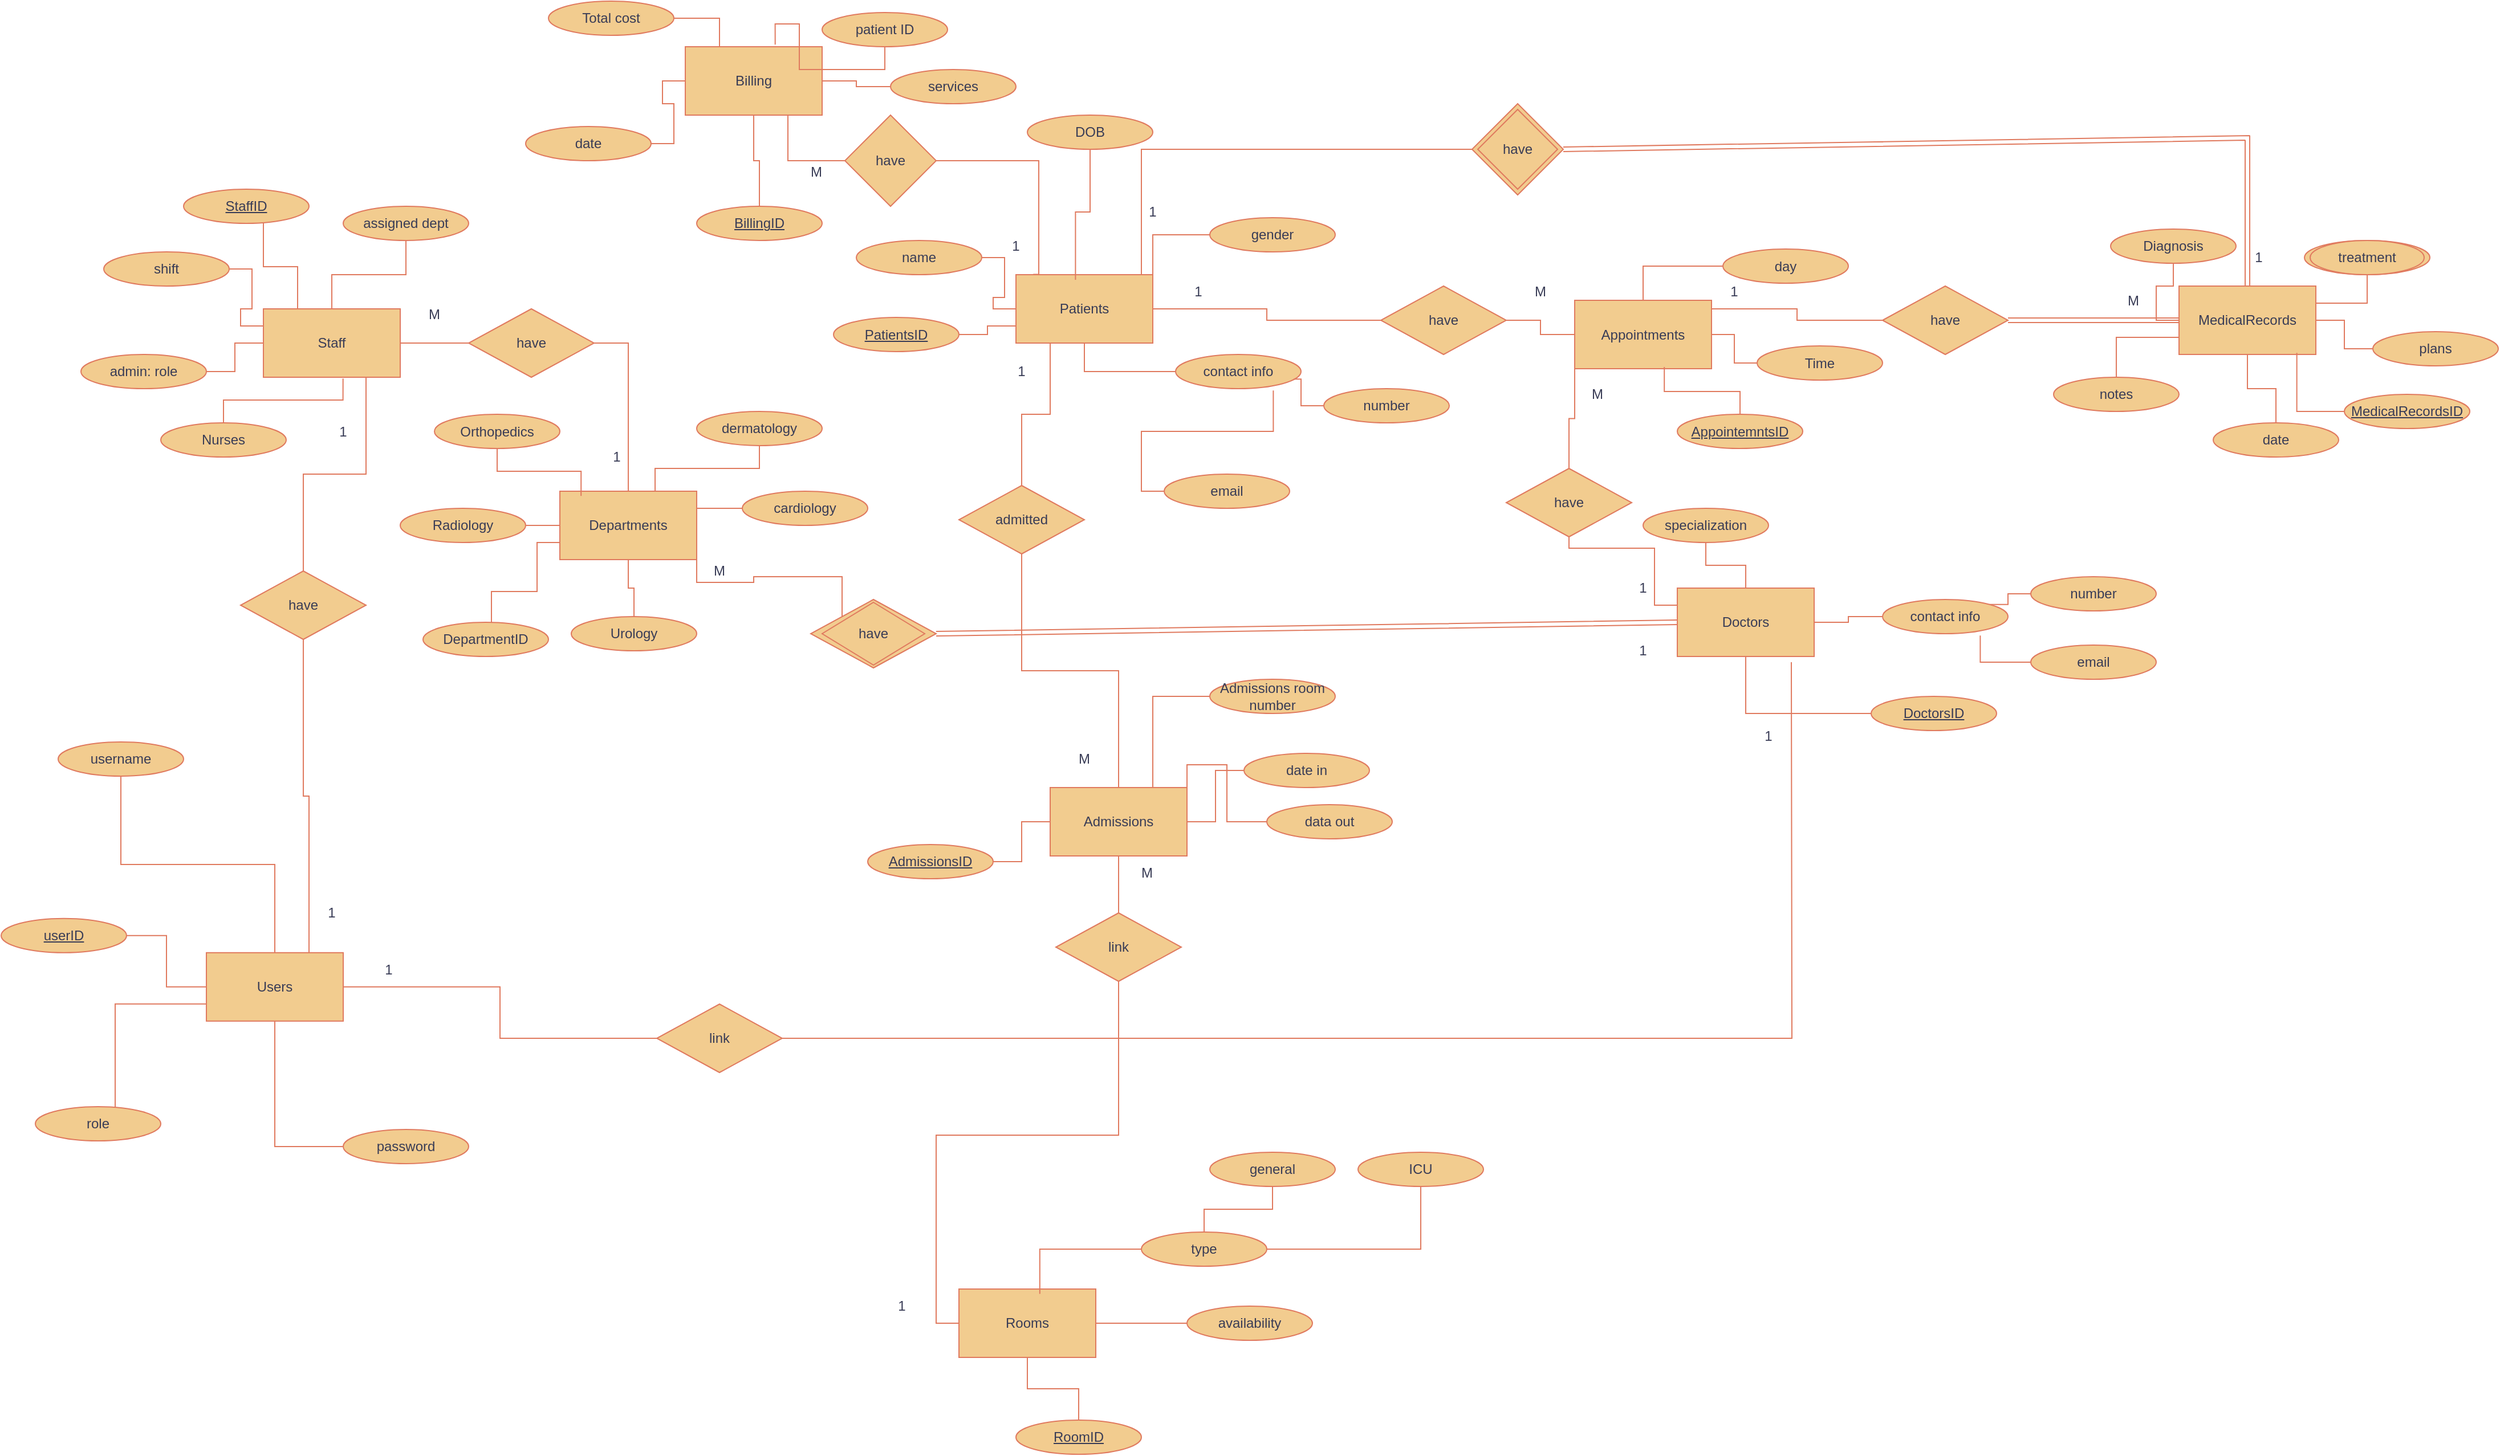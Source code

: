 <mxfile version="27.0.6">
  <diagram name="Page-1" id="CehVLnoYxVPX16vhmrIM">
    <mxGraphModel dx="3043" dy="2393" grid="1" gridSize="10" guides="1" tooltips="1" connect="1" arrows="1" fold="1" page="1" pageScale="1" pageWidth="850" pageHeight="1100" math="0" shadow="0">
      <root>
        <mxCell id="0" />
        <mxCell id="1" parent="0" />
        <mxCell id="wP0De2VSM6HoWvXEG9Eh-117" style="edgeStyle=orthogonalEdgeStyle;rounded=0;orthogonalLoop=1;jettySize=auto;html=1;entryX=0;entryY=0.5;entryDx=0;entryDy=0;labelBackgroundColor=none;strokeColor=#E07A5F;fontColor=default;endArrow=none;startFill=0;" edge="1" parent="1" source="wP0De2VSM6HoWvXEG9Eh-1" target="wP0De2VSM6HoWvXEG9Eh-116">
          <mxGeometry relative="1" as="geometry" />
        </mxCell>
        <mxCell id="wP0De2VSM6HoWvXEG9Eh-164" style="edgeStyle=orthogonalEdgeStyle;rounded=0;orthogonalLoop=1;jettySize=auto;html=1;exitX=0.75;exitY=0;exitDx=0;exitDy=0;entryX=0;entryY=0.5;entryDx=0;entryDy=0;labelBackgroundColor=none;strokeColor=#E07A5F;fontColor=default;endArrow=none;startFill=0;" edge="1" parent="1" source="wP0De2VSM6HoWvXEG9Eh-1" target="wP0De2VSM6HoWvXEG9Eh-163">
          <mxGeometry relative="1" as="geometry">
            <Array as="points">
              <mxPoint x="450" y="150" />
              <mxPoint x="450" y="40" />
            </Array>
          </mxGeometry>
        </mxCell>
        <mxCell id="wP0De2VSM6HoWvXEG9Eh-1" value="Patients" style="rounded=0;whiteSpace=wrap;html=1;labelBackgroundColor=none;fillColor=#F2CC8F;strokeColor=#E07A5F;fontColor=#393C56;" vertex="1" parent="1">
          <mxGeometry x="340" y="150" width="120" height="60" as="geometry" />
        </mxCell>
        <mxCell id="wP0De2VSM6HoWvXEG9Eh-15" style="edgeStyle=orthogonalEdgeStyle;rounded=0;orthogonalLoop=1;jettySize=auto;html=1;labelBackgroundColor=none;strokeColor=#E07A5F;fontColor=default;endArrow=none;startFill=0;" edge="1" parent="1" source="wP0De2VSM6HoWvXEG9Eh-2" target="wP0De2VSM6HoWvXEG9Eh-1">
          <mxGeometry relative="1" as="geometry" />
        </mxCell>
        <mxCell id="wP0De2VSM6HoWvXEG9Eh-2" value="name" style="ellipse;whiteSpace=wrap;html=1;labelBackgroundColor=none;fillColor=#F2CC8F;strokeColor=#E07A5F;fontColor=#393C56;" vertex="1" parent="1">
          <mxGeometry x="200" y="120" width="110" height="30" as="geometry" />
        </mxCell>
        <mxCell id="wP0De2VSM6HoWvXEG9Eh-3" value="DOB" style="ellipse;whiteSpace=wrap;html=1;labelBackgroundColor=none;fillColor=#F2CC8F;strokeColor=#E07A5F;fontColor=#393C56;" vertex="1" parent="1">
          <mxGeometry x="350" y="10" width="110" height="30" as="geometry" />
        </mxCell>
        <mxCell id="wP0De2VSM6HoWvXEG9Eh-16" style="edgeStyle=orthogonalEdgeStyle;rounded=0;orthogonalLoop=1;jettySize=auto;html=1;labelBackgroundColor=none;strokeColor=#E07A5F;fontColor=default;endArrow=none;startFill=0;" edge="1" parent="1" source="wP0De2VSM6HoWvXEG9Eh-5" target="wP0De2VSM6HoWvXEG9Eh-1">
          <mxGeometry relative="1" as="geometry" />
        </mxCell>
        <mxCell id="wP0De2VSM6HoWvXEG9Eh-5" value="&amp;nbsp;contact info&amp;nbsp;" style="ellipse;whiteSpace=wrap;html=1;labelBackgroundColor=none;fillColor=#F2CC8F;strokeColor=#E07A5F;fontColor=#393C56;" vertex="1" parent="1">
          <mxGeometry x="480" y="220" width="110" height="30" as="geometry" />
        </mxCell>
        <mxCell id="wP0De2VSM6HoWvXEG9Eh-13" style="edgeStyle=orthogonalEdgeStyle;rounded=0;orthogonalLoop=1;jettySize=auto;html=1;entryX=1;entryY=0;entryDx=0;entryDy=0;labelBackgroundColor=none;strokeColor=#E07A5F;fontColor=default;endArrow=none;startFill=0;" edge="1" parent="1" source="wP0De2VSM6HoWvXEG9Eh-6" target="wP0De2VSM6HoWvXEG9Eh-1">
          <mxGeometry relative="1" as="geometry" />
        </mxCell>
        <mxCell id="wP0De2VSM6HoWvXEG9Eh-6" value="gender" style="ellipse;whiteSpace=wrap;html=1;labelBackgroundColor=none;fillColor=#F2CC8F;strokeColor=#E07A5F;fontColor=#393C56;" vertex="1" parent="1">
          <mxGeometry x="510" y="100" width="110" height="30" as="geometry" />
        </mxCell>
        <mxCell id="wP0De2VSM6HoWvXEG9Eh-9" value="number" style="ellipse;whiteSpace=wrap;html=1;labelBackgroundColor=none;fillColor=#F2CC8F;strokeColor=#E07A5F;fontColor=#393C56;" vertex="1" parent="1">
          <mxGeometry x="610" y="250" width="110" height="30" as="geometry" />
        </mxCell>
        <mxCell id="wP0De2VSM6HoWvXEG9Eh-10" value="email" style="ellipse;whiteSpace=wrap;html=1;labelBackgroundColor=none;fillColor=#F2CC8F;strokeColor=#E07A5F;fontColor=#393C56;" vertex="1" parent="1">
          <mxGeometry x="470" y="325" width="110" height="30" as="geometry" />
        </mxCell>
        <mxCell id="wP0De2VSM6HoWvXEG9Eh-11" style="edgeStyle=orthogonalEdgeStyle;rounded=0;orthogonalLoop=1;jettySize=auto;html=1;entryX=0.942;entryY=0.719;entryDx=0;entryDy=0;entryPerimeter=0;labelBackgroundColor=none;strokeColor=#E07A5F;fontColor=default;endArrow=none;startFill=0;" edge="1" parent="1" source="wP0De2VSM6HoWvXEG9Eh-9" target="wP0De2VSM6HoWvXEG9Eh-5">
          <mxGeometry relative="1" as="geometry" />
        </mxCell>
        <mxCell id="wP0De2VSM6HoWvXEG9Eh-12" style="edgeStyle=orthogonalEdgeStyle;rounded=0;orthogonalLoop=1;jettySize=auto;html=1;exitX=0;exitY=0.5;exitDx=0;exitDy=0;entryX=0.779;entryY=1.053;entryDx=0;entryDy=0;entryPerimeter=0;labelBackgroundColor=none;strokeColor=#E07A5F;fontColor=default;endArrow=none;startFill=0;" edge="1" parent="1" source="wP0De2VSM6HoWvXEG9Eh-10" target="wP0De2VSM6HoWvXEG9Eh-5">
          <mxGeometry relative="1" as="geometry" />
        </mxCell>
        <mxCell id="wP0De2VSM6HoWvXEG9Eh-14" style="edgeStyle=orthogonalEdgeStyle;rounded=0;orthogonalLoop=1;jettySize=auto;html=1;entryX=0.435;entryY=0.074;entryDx=0;entryDy=0;entryPerimeter=0;labelBackgroundColor=none;strokeColor=#E07A5F;fontColor=default;endArrow=none;startFill=0;" edge="1" parent="1" source="wP0De2VSM6HoWvXEG9Eh-3" target="wP0De2VSM6HoWvXEG9Eh-1">
          <mxGeometry relative="1" as="geometry" />
        </mxCell>
        <mxCell id="wP0De2VSM6HoWvXEG9Eh-17" value="Doctors" style="rounded=0;whiteSpace=wrap;html=1;labelBackgroundColor=none;fillColor=#F2CC8F;strokeColor=#E07A5F;fontColor=#393C56;" vertex="1" parent="1">
          <mxGeometry x="920" y="425" width="120" height="60" as="geometry" />
        </mxCell>
        <mxCell id="wP0De2VSM6HoWvXEG9Eh-28" style="edgeStyle=orthogonalEdgeStyle;rounded=0;orthogonalLoop=1;jettySize=auto;html=1;labelBackgroundColor=none;strokeColor=#E07A5F;fontColor=default;endArrow=none;startFill=0;" edge="1" parent="1" source="wP0De2VSM6HoWvXEG9Eh-18" target="wP0De2VSM6HoWvXEG9Eh-17">
          <mxGeometry relative="1" as="geometry" />
        </mxCell>
        <mxCell id="wP0De2VSM6HoWvXEG9Eh-18" value="specialization" style="ellipse;whiteSpace=wrap;html=1;labelBackgroundColor=none;fillColor=#F2CC8F;strokeColor=#E07A5F;fontColor=#393C56;" vertex="1" parent="1">
          <mxGeometry x="890" y="355" width="110" height="30" as="geometry" />
        </mxCell>
        <mxCell id="wP0De2VSM6HoWvXEG9Eh-29" style="edgeStyle=orthogonalEdgeStyle;rounded=0;orthogonalLoop=1;jettySize=auto;html=1;entryX=1;entryY=0.5;entryDx=0;entryDy=0;labelBackgroundColor=none;strokeColor=#E07A5F;fontColor=default;endArrow=none;startFill=0;" edge="1" parent="1" source="wP0De2VSM6HoWvXEG9Eh-23" target="wP0De2VSM6HoWvXEG9Eh-17">
          <mxGeometry relative="1" as="geometry" />
        </mxCell>
        <mxCell id="wP0De2VSM6HoWvXEG9Eh-23" value="&amp;nbsp;contact info&amp;nbsp;" style="ellipse;whiteSpace=wrap;html=1;labelBackgroundColor=none;fillColor=#F2CC8F;strokeColor=#E07A5F;fontColor=#393C56;" vertex="1" parent="1">
          <mxGeometry x="1100" y="435" width="110" height="30" as="geometry" />
        </mxCell>
        <mxCell id="wP0De2VSM6HoWvXEG9Eh-24" value="number" style="ellipse;whiteSpace=wrap;html=1;labelBackgroundColor=none;fillColor=#F2CC8F;strokeColor=#E07A5F;fontColor=#393C56;" vertex="1" parent="1">
          <mxGeometry x="1230" y="415" width="110" height="30" as="geometry" />
        </mxCell>
        <mxCell id="wP0De2VSM6HoWvXEG9Eh-25" value="email" style="ellipse;whiteSpace=wrap;html=1;labelBackgroundColor=none;fillColor=#F2CC8F;strokeColor=#E07A5F;fontColor=#393C56;" vertex="1" parent="1">
          <mxGeometry x="1230" y="475" width="110" height="30" as="geometry" />
        </mxCell>
        <mxCell id="wP0De2VSM6HoWvXEG9Eh-26" style="edgeStyle=orthogonalEdgeStyle;rounded=0;orthogonalLoop=1;jettySize=auto;html=1;entryX=1;entryY=0;entryDx=0;entryDy=0;labelBackgroundColor=none;strokeColor=#E07A5F;fontColor=default;endArrow=none;startFill=0;" edge="1" parent="1" source="wP0De2VSM6HoWvXEG9Eh-24" target="wP0De2VSM6HoWvXEG9Eh-23">
          <mxGeometry relative="1" as="geometry" />
        </mxCell>
        <mxCell id="wP0De2VSM6HoWvXEG9Eh-27" style="edgeStyle=orthogonalEdgeStyle;rounded=0;orthogonalLoop=1;jettySize=auto;html=1;exitX=0;exitY=0.5;exitDx=0;exitDy=0;entryX=0.779;entryY=1.053;entryDx=0;entryDy=0;entryPerimeter=0;labelBackgroundColor=none;strokeColor=#E07A5F;fontColor=default;endArrow=none;startFill=0;" edge="1" parent="1" source="wP0De2VSM6HoWvXEG9Eh-25" target="wP0De2VSM6HoWvXEG9Eh-23">
          <mxGeometry relative="1" as="geometry" />
        </mxCell>
        <mxCell id="wP0De2VSM6HoWvXEG9Eh-152" style="edgeStyle=orthogonalEdgeStyle;rounded=0;orthogonalLoop=1;jettySize=auto;html=1;exitX=1;exitY=1;exitDx=0;exitDy=0;entryX=0;entryY=0;entryDx=0;entryDy=0;labelBackgroundColor=none;strokeColor=#E07A5F;fontColor=default;endArrow=none;startFill=0;" edge="1" parent="1" source="wP0De2VSM6HoWvXEG9Eh-30" target="wP0De2VSM6HoWvXEG9Eh-151">
          <mxGeometry relative="1" as="geometry">
            <Array as="points">
              <mxPoint x="60" y="420" />
              <mxPoint x="110" y="420" />
              <mxPoint x="110" y="415" />
              <mxPoint x="188" y="415" />
            </Array>
          </mxGeometry>
        </mxCell>
        <mxCell id="wP0De2VSM6HoWvXEG9Eh-30" value="Departments" style="rounded=0;whiteSpace=wrap;html=1;labelBackgroundColor=none;fillColor=#F2CC8F;strokeColor=#E07A5F;fontColor=#393C56;" vertex="1" parent="1">
          <mxGeometry x="-60" y="340" width="120" height="60" as="geometry" />
        </mxCell>
        <mxCell id="wP0De2VSM6HoWvXEG9Eh-31" value="Orthopedics" style="ellipse;whiteSpace=wrap;html=1;labelBackgroundColor=none;fillColor=#F2CC8F;strokeColor=#E07A5F;fontColor=#393C56;" vertex="1" parent="1">
          <mxGeometry x="-170" y="272.5" width="110" height="30" as="geometry" />
        </mxCell>
        <mxCell id="wP0De2VSM6HoWvXEG9Eh-32" value="dermatology" style="ellipse;whiteSpace=wrap;html=1;labelBackgroundColor=none;fillColor=#F2CC8F;strokeColor=#E07A5F;fontColor=#393C56;" vertex="1" parent="1">
          <mxGeometry x="60" y="270" width="110" height="30" as="geometry" />
        </mxCell>
        <mxCell id="wP0De2VSM6HoWvXEG9Eh-39" style="edgeStyle=orthogonalEdgeStyle;rounded=0;orthogonalLoop=1;jettySize=auto;html=1;exitX=1;exitY=0.5;exitDx=0;exitDy=0;labelBackgroundColor=none;strokeColor=#E07A5F;fontColor=default;endArrow=none;startFill=0;" edge="1" parent="1" source="wP0De2VSM6HoWvXEG9Eh-33" target="wP0De2VSM6HoWvXEG9Eh-30">
          <mxGeometry relative="1" as="geometry" />
        </mxCell>
        <mxCell id="wP0De2VSM6HoWvXEG9Eh-33" value="Radiology" style="ellipse;whiteSpace=wrap;html=1;labelBackgroundColor=none;fillColor=#F2CC8F;strokeColor=#E07A5F;fontColor=#393C56;" vertex="1" parent="1">
          <mxGeometry x="-200" y="355" width="110" height="30" as="geometry" />
        </mxCell>
        <mxCell id="wP0De2VSM6HoWvXEG9Eh-37" style="edgeStyle=orthogonalEdgeStyle;rounded=0;orthogonalLoop=1;jettySize=auto;html=1;exitX=0;exitY=0.5;exitDx=0;exitDy=0;entryX=1;entryY=0.25;entryDx=0;entryDy=0;labelBackgroundColor=none;strokeColor=#E07A5F;fontColor=default;endArrow=none;startFill=0;" edge="1" parent="1" source="wP0De2VSM6HoWvXEG9Eh-34" target="wP0De2VSM6HoWvXEG9Eh-30">
          <mxGeometry relative="1" as="geometry" />
        </mxCell>
        <mxCell id="wP0De2VSM6HoWvXEG9Eh-34" value="cardiology" style="ellipse;whiteSpace=wrap;html=1;labelBackgroundColor=none;fillColor=#F2CC8F;strokeColor=#E07A5F;fontColor=#393C56;" vertex="1" parent="1">
          <mxGeometry x="100" y="340" width="110" height="30" as="geometry" />
        </mxCell>
        <mxCell id="wP0De2VSM6HoWvXEG9Eh-38" style="edgeStyle=orthogonalEdgeStyle;rounded=0;orthogonalLoop=1;jettySize=auto;html=1;labelBackgroundColor=none;strokeColor=#E07A5F;fontColor=default;endArrow=none;startFill=0;" edge="1" parent="1" source="wP0De2VSM6HoWvXEG9Eh-35" target="wP0De2VSM6HoWvXEG9Eh-30">
          <mxGeometry relative="1" as="geometry" />
        </mxCell>
        <mxCell id="wP0De2VSM6HoWvXEG9Eh-35" value="Urology" style="ellipse;whiteSpace=wrap;html=1;labelBackgroundColor=none;fillColor=#F2CC8F;strokeColor=#E07A5F;fontColor=#393C56;" vertex="1" parent="1">
          <mxGeometry x="-50" y="450" width="110" height="30" as="geometry" />
        </mxCell>
        <mxCell id="wP0De2VSM6HoWvXEG9Eh-36" style="edgeStyle=orthogonalEdgeStyle;rounded=0;orthogonalLoop=1;jettySize=auto;html=1;entryX=0.696;entryY=-0.002;entryDx=0;entryDy=0;entryPerimeter=0;labelBackgroundColor=none;strokeColor=#E07A5F;fontColor=default;endArrow=none;startFill=0;" edge="1" parent="1" source="wP0De2VSM6HoWvXEG9Eh-32" target="wP0De2VSM6HoWvXEG9Eh-30">
          <mxGeometry relative="1" as="geometry" />
        </mxCell>
        <mxCell id="wP0De2VSM6HoWvXEG9Eh-40" style="edgeStyle=orthogonalEdgeStyle;rounded=0;orthogonalLoop=1;jettySize=auto;html=1;entryX=0.155;entryY=0.069;entryDx=0;entryDy=0;entryPerimeter=0;labelBackgroundColor=none;strokeColor=#E07A5F;fontColor=default;endArrow=none;startFill=0;" edge="1" parent="1" source="wP0De2VSM6HoWvXEG9Eh-31" target="wP0De2VSM6HoWvXEG9Eh-30">
          <mxGeometry relative="1" as="geometry" />
        </mxCell>
        <mxCell id="wP0De2VSM6HoWvXEG9Eh-157" style="edgeStyle=orthogonalEdgeStyle;rounded=0;orthogonalLoop=1;jettySize=auto;html=1;exitX=1;exitY=0;exitDx=0;exitDy=0;entryX=0;entryY=0.5;entryDx=0;entryDy=0;labelBackgroundColor=none;strokeColor=#E07A5F;fontColor=default;endArrow=none;startFill=0;" edge="1" parent="1" source="wP0De2VSM6HoWvXEG9Eh-41" target="wP0De2VSM6HoWvXEG9Eh-156">
          <mxGeometry relative="1" as="geometry">
            <Array as="points">
              <mxPoint x="950" y="180" />
              <mxPoint x="1025" y="180" />
              <mxPoint x="1025" y="190" />
            </Array>
          </mxGeometry>
        </mxCell>
        <mxCell id="wP0De2VSM6HoWvXEG9Eh-41" value="Appointments" style="rounded=0;whiteSpace=wrap;html=1;labelBackgroundColor=none;fillColor=#F2CC8F;strokeColor=#E07A5F;fontColor=#393C56;" vertex="1" parent="1">
          <mxGeometry x="830" y="172.5" width="120" height="60" as="geometry" />
        </mxCell>
        <mxCell id="wP0De2VSM6HoWvXEG9Eh-42" value="Admissions" style="rounded=0;whiteSpace=wrap;html=1;labelBackgroundColor=none;fillColor=#F2CC8F;strokeColor=#E07A5F;fontColor=#393C56;" vertex="1" parent="1">
          <mxGeometry x="370" y="600" width="120" height="60" as="geometry" />
        </mxCell>
        <mxCell id="wP0De2VSM6HoWvXEG9Eh-49" style="edgeStyle=orthogonalEdgeStyle;rounded=0;orthogonalLoop=1;jettySize=auto;html=1;exitX=0;exitY=0.5;exitDx=0;exitDy=0;entryX=0.75;entryY=0;entryDx=0;entryDy=0;labelBackgroundColor=none;strokeColor=#E07A5F;fontColor=default;endArrow=none;startFill=0;" edge="1" parent="1" source="wP0De2VSM6HoWvXEG9Eh-43" target="wP0De2VSM6HoWvXEG9Eh-42">
          <mxGeometry relative="1" as="geometry" />
        </mxCell>
        <mxCell id="wP0De2VSM6HoWvXEG9Eh-43" value="Admissions room number" style="ellipse;whiteSpace=wrap;html=1;labelBackgroundColor=none;fillColor=#F2CC8F;strokeColor=#E07A5F;fontColor=#393C56;" vertex="1" parent="1">
          <mxGeometry x="510" y="505" width="110" height="30" as="geometry" />
        </mxCell>
        <mxCell id="wP0De2VSM6HoWvXEG9Eh-48" style="edgeStyle=orthogonalEdgeStyle;rounded=0;orthogonalLoop=1;jettySize=auto;html=1;entryX=1;entryY=0.5;entryDx=0;entryDy=0;labelBackgroundColor=none;strokeColor=#E07A5F;fontColor=default;endArrow=none;startFill=0;" edge="1" parent="1" source="wP0De2VSM6HoWvXEG9Eh-44" target="wP0De2VSM6HoWvXEG9Eh-42">
          <mxGeometry relative="1" as="geometry" />
        </mxCell>
        <mxCell id="wP0De2VSM6HoWvXEG9Eh-44" value="date in" style="ellipse;whiteSpace=wrap;html=1;labelBackgroundColor=none;fillColor=#F2CC8F;strokeColor=#E07A5F;fontColor=#393C56;" vertex="1" parent="1">
          <mxGeometry x="540" y="570" width="110" height="30" as="geometry" />
        </mxCell>
        <mxCell id="wP0De2VSM6HoWvXEG9Eh-47" style="edgeStyle=orthogonalEdgeStyle;rounded=0;orthogonalLoop=1;jettySize=auto;html=1;entryX=1;entryY=0;entryDx=0;entryDy=0;labelBackgroundColor=none;strokeColor=#E07A5F;fontColor=default;endArrow=none;startFill=0;" edge="1" parent="1" source="wP0De2VSM6HoWvXEG9Eh-45" target="wP0De2VSM6HoWvXEG9Eh-42">
          <mxGeometry relative="1" as="geometry" />
        </mxCell>
        <mxCell id="wP0De2VSM6HoWvXEG9Eh-45" value="data out" style="ellipse;whiteSpace=wrap;html=1;labelBackgroundColor=none;fillColor=#F2CC8F;strokeColor=#E07A5F;fontColor=#393C56;" vertex="1" parent="1">
          <mxGeometry x="560" y="615" width="110" height="30" as="geometry" />
        </mxCell>
        <mxCell id="wP0De2VSM6HoWvXEG9Eh-50" value="Rooms" style="rounded=0;whiteSpace=wrap;html=1;labelBackgroundColor=none;fillColor=#F2CC8F;strokeColor=#E07A5F;fontColor=#393C56;" vertex="1" parent="1">
          <mxGeometry x="290" y="1040" width="120" height="60" as="geometry" />
        </mxCell>
        <mxCell id="wP0De2VSM6HoWvXEG9Eh-51" value="type" style="ellipse;whiteSpace=wrap;html=1;labelBackgroundColor=none;fillColor=#F2CC8F;strokeColor=#E07A5F;fontColor=#393C56;" vertex="1" parent="1">
          <mxGeometry x="450" y="990" width="110" height="30" as="geometry" />
        </mxCell>
        <mxCell id="wP0De2VSM6HoWvXEG9Eh-56" style="edgeStyle=orthogonalEdgeStyle;rounded=0;orthogonalLoop=1;jettySize=auto;html=1;exitX=0.5;exitY=1;exitDx=0;exitDy=0;entryX=1;entryY=0.5;entryDx=0;entryDy=0;labelBackgroundColor=none;strokeColor=#E07A5F;fontColor=default;endArrow=none;startFill=0;" edge="1" parent="1" source="wP0De2VSM6HoWvXEG9Eh-52" target="wP0De2VSM6HoWvXEG9Eh-51">
          <mxGeometry relative="1" as="geometry" />
        </mxCell>
        <mxCell id="wP0De2VSM6HoWvXEG9Eh-52" value="ICU" style="ellipse;whiteSpace=wrap;html=1;labelBackgroundColor=none;fillColor=#F2CC8F;strokeColor=#E07A5F;fontColor=#393C56;" vertex="1" parent="1">
          <mxGeometry x="640" y="920" width="110" height="30" as="geometry" />
        </mxCell>
        <mxCell id="wP0De2VSM6HoWvXEG9Eh-211" style="edgeStyle=orthogonalEdgeStyle;rounded=0;orthogonalLoop=1;jettySize=auto;html=1;entryX=0.5;entryY=0;entryDx=0;entryDy=0;strokeColor=#E07A5F;fontColor=#393C56;fillColor=#F2CC8F;endArrow=none;startFill=0;" edge="1" parent="1" source="wP0De2VSM6HoWvXEG9Eh-53" target="wP0De2VSM6HoWvXEG9Eh-51">
          <mxGeometry relative="1" as="geometry" />
        </mxCell>
        <mxCell id="wP0De2VSM6HoWvXEG9Eh-53" value="general" style="ellipse;whiteSpace=wrap;html=1;labelBackgroundColor=none;fillColor=#F2CC8F;strokeColor=#E07A5F;fontColor=#393C56;" vertex="1" parent="1">
          <mxGeometry x="510" y="920" width="110" height="30" as="geometry" />
        </mxCell>
        <mxCell id="wP0De2VSM6HoWvXEG9Eh-57" style="edgeStyle=orthogonalEdgeStyle;rounded=0;orthogonalLoop=1;jettySize=auto;html=1;entryX=0.591;entryY=0.071;entryDx=0;entryDy=0;entryPerimeter=0;labelBackgroundColor=none;strokeColor=#E07A5F;fontColor=default;endArrow=none;startFill=0;" edge="1" parent="1" source="wP0De2VSM6HoWvXEG9Eh-51" target="wP0De2VSM6HoWvXEG9Eh-50">
          <mxGeometry relative="1" as="geometry" />
        </mxCell>
        <mxCell id="wP0De2VSM6HoWvXEG9Eh-59" style="edgeStyle=orthogonalEdgeStyle;rounded=0;orthogonalLoop=1;jettySize=auto;html=1;entryX=1;entryY=0.5;entryDx=0;entryDy=0;labelBackgroundColor=none;strokeColor=#E07A5F;fontColor=default;endArrow=none;startFill=0;" edge="1" parent="1" source="wP0De2VSM6HoWvXEG9Eh-58" target="wP0De2VSM6HoWvXEG9Eh-50">
          <mxGeometry relative="1" as="geometry" />
        </mxCell>
        <mxCell id="wP0De2VSM6HoWvXEG9Eh-58" value="availability" style="ellipse;whiteSpace=wrap;html=1;labelBackgroundColor=none;fillColor=#F2CC8F;strokeColor=#E07A5F;fontColor=#393C56;" vertex="1" parent="1">
          <mxGeometry x="490" y="1055" width="110" height="30" as="geometry" />
        </mxCell>
        <mxCell id="wP0De2VSM6HoWvXEG9Eh-60" value="MedicalRecords" style="rounded=0;whiteSpace=wrap;html=1;labelBackgroundColor=none;fillColor=#F2CC8F;strokeColor=#E07A5F;fontColor=#393C56;" vertex="1" parent="1">
          <mxGeometry x="1360" y="160" width="120" height="60" as="geometry" />
        </mxCell>
        <mxCell id="wP0De2VSM6HoWvXEG9Eh-66" style="edgeStyle=orthogonalEdgeStyle;rounded=0;orthogonalLoop=1;jettySize=auto;html=1;entryX=0.5;entryY=1;entryDx=0;entryDy=0;labelBackgroundColor=none;strokeColor=#E07A5F;fontColor=default;endArrow=none;startFill=0;" edge="1" parent="1" source="wP0De2VSM6HoWvXEG9Eh-61" target="wP0De2VSM6HoWvXEG9Eh-60">
          <mxGeometry relative="1" as="geometry" />
        </mxCell>
        <mxCell id="wP0De2VSM6HoWvXEG9Eh-61" value="date" style="ellipse;whiteSpace=wrap;html=1;labelBackgroundColor=none;fillColor=#F2CC8F;strokeColor=#E07A5F;fontColor=#393C56;" vertex="1" parent="1">
          <mxGeometry x="1390" y="280" width="110" height="30" as="geometry" />
        </mxCell>
        <mxCell id="wP0De2VSM6HoWvXEG9Eh-67" style="edgeStyle=orthogonalEdgeStyle;rounded=0;orthogonalLoop=1;jettySize=auto;html=1;entryX=1;entryY=0.5;entryDx=0;entryDy=0;labelBackgroundColor=none;strokeColor=#E07A5F;fontColor=default;endArrow=none;startFill=0;" edge="1" parent="1" source="wP0De2VSM6HoWvXEG9Eh-62" target="wP0De2VSM6HoWvXEG9Eh-60">
          <mxGeometry relative="1" as="geometry" />
        </mxCell>
        <mxCell id="wP0De2VSM6HoWvXEG9Eh-62" value="plans" style="ellipse;whiteSpace=wrap;html=1;labelBackgroundColor=none;fillColor=#F2CC8F;strokeColor=#E07A5F;fontColor=#393C56;" vertex="1" parent="1">
          <mxGeometry x="1530" y="200" width="110" height="30" as="geometry" />
        </mxCell>
        <mxCell id="wP0De2VSM6HoWvXEG9Eh-69" style="edgeStyle=orthogonalEdgeStyle;rounded=0;orthogonalLoop=1;jettySize=auto;html=1;entryX=0;entryY=0.5;entryDx=0;entryDy=0;labelBackgroundColor=none;strokeColor=#E07A5F;fontColor=default;endArrow=none;startFill=0;" edge="1" parent="1" source="wP0De2VSM6HoWvXEG9Eh-63" target="wP0De2VSM6HoWvXEG9Eh-60">
          <mxGeometry relative="1" as="geometry" />
        </mxCell>
        <mxCell id="wP0De2VSM6HoWvXEG9Eh-63" value="Diagnosis" style="ellipse;whiteSpace=wrap;html=1;labelBackgroundColor=none;fillColor=#F2CC8F;strokeColor=#E07A5F;fontColor=#393C56;" vertex="1" parent="1">
          <mxGeometry x="1300" y="110" width="110" height="30" as="geometry" />
        </mxCell>
        <mxCell id="wP0De2VSM6HoWvXEG9Eh-68" style="edgeStyle=orthogonalEdgeStyle;rounded=0;orthogonalLoop=1;jettySize=auto;html=1;entryX=1;entryY=0.25;entryDx=0;entryDy=0;labelBackgroundColor=none;strokeColor=#E07A5F;fontColor=default;endArrow=none;startFill=0;" edge="1" parent="1" source="wP0De2VSM6HoWvXEG9Eh-64" target="wP0De2VSM6HoWvXEG9Eh-60">
          <mxGeometry relative="1" as="geometry" />
        </mxCell>
        <mxCell id="wP0De2VSM6HoWvXEG9Eh-64" value="treatment" style="ellipse;whiteSpace=wrap;html=1;labelBackgroundColor=none;fillColor=#F2CC8F;strokeColor=#E07A5F;fontColor=#393C56;" vertex="1" parent="1">
          <mxGeometry x="1470" y="120" width="110" height="30" as="geometry" />
        </mxCell>
        <mxCell id="wP0De2VSM6HoWvXEG9Eh-70" style="edgeStyle=orthogonalEdgeStyle;rounded=0;orthogonalLoop=1;jettySize=auto;html=1;exitX=0.5;exitY=0;exitDx=0;exitDy=0;entryX=0;entryY=0.75;entryDx=0;entryDy=0;labelBackgroundColor=none;strokeColor=#E07A5F;fontColor=default;endArrow=none;startFill=0;" edge="1" parent="1" source="wP0De2VSM6HoWvXEG9Eh-65" target="wP0De2VSM6HoWvXEG9Eh-60">
          <mxGeometry relative="1" as="geometry" />
        </mxCell>
        <mxCell id="wP0De2VSM6HoWvXEG9Eh-65" value="notes" style="ellipse;whiteSpace=wrap;html=1;labelBackgroundColor=none;fillColor=#F2CC8F;strokeColor=#E07A5F;fontColor=#393C56;" vertex="1" parent="1">
          <mxGeometry x="1250" y="240" width="110" height="30" as="geometry" />
        </mxCell>
        <mxCell id="wP0De2VSM6HoWvXEG9Eh-171" style="edgeStyle=orthogonalEdgeStyle;rounded=0;orthogonalLoop=1;jettySize=auto;html=1;exitX=0.75;exitY=1;exitDx=0;exitDy=0;entryX=0;entryY=0.5;entryDx=0;entryDy=0;labelBackgroundColor=none;strokeColor=#E07A5F;fontColor=default;endArrow=none;startFill=0;" edge="1" parent="1" source="wP0De2VSM6HoWvXEG9Eh-71" target="wP0De2VSM6HoWvXEG9Eh-170">
          <mxGeometry relative="1" as="geometry" />
        </mxCell>
        <mxCell id="wP0De2VSM6HoWvXEG9Eh-71" value="Billing" style="rounded=0;whiteSpace=wrap;html=1;labelBackgroundColor=none;fillColor=#F2CC8F;strokeColor=#E07A5F;fontColor=#393C56;" vertex="1" parent="1">
          <mxGeometry x="50" y="-50" width="120" height="60" as="geometry" />
        </mxCell>
        <mxCell id="wP0De2VSM6HoWvXEG9Eh-78" style="edgeStyle=orthogonalEdgeStyle;rounded=0;orthogonalLoop=1;jettySize=auto;html=1;exitX=1;exitY=0.5;exitDx=0;exitDy=0;entryX=0.25;entryY=0;entryDx=0;entryDy=0;labelBackgroundColor=none;strokeColor=#E07A5F;fontColor=default;endArrow=none;startFill=0;" edge="1" parent="1" source="wP0De2VSM6HoWvXEG9Eh-72" target="wP0De2VSM6HoWvXEG9Eh-71">
          <mxGeometry relative="1" as="geometry" />
        </mxCell>
        <mxCell id="wP0De2VSM6HoWvXEG9Eh-72" value="Total cost" style="ellipse;whiteSpace=wrap;html=1;labelBackgroundColor=none;fillColor=#F2CC8F;strokeColor=#E07A5F;fontColor=#393C56;" vertex="1" parent="1">
          <mxGeometry x="-70" y="-90" width="110" height="30" as="geometry" />
        </mxCell>
        <mxCell id="wP0De2VSM6HoWvXEG9Eh-74" value=" patient ID" style="ellipse;whiteSpace=wrap;html=1;labelBackgroundColor=none;fillColor=#F2CC8F;strokeColor=#E07A5F;fontColor=#393C56;" vertex="1" parent="1">
          <mxGeometry x="170" y="-80" width="110" height="30" as="geometry" />
        </mxCell>
        <mxCell id="wP0De2VSM6HoWvXEG9Eh-80" value="" style="edgeStyle=orthogonalEdgeStyle;rounded=0;orthogonalLoop=1;jettySize=auto;html=1;labelBackgroundColor=none;strokeColor=#E07A5F;fontColor=default;endArrow=none;startFill=0;" edge="1" parent="1" source="wP0De2VSM6HoWvXEG9Eh-75" target="wP0De2VSM6HoWvXEG9Eh-71">
          <mxGeometry relative="1" as="geometry" />
        </mxCell>
        <mxCell id="wP0De2VSM6HoWvXEG9Eh-75" value="services" style="ellipse;whiteSpace=wrap;html=1;labelBackgroundColor=none;fillColor=#F2CC8F;strokeColor=#E07A5F;fontColor=#393C56;" vertex="1" parent="1">
          <mxGeometry x="230" y="-30" width="110" height="30" as="geometry" />
        </mxCell>
        <mxCell id="wP0De2VSM6HoWvXEG9Eh-77" style="edgeStyle=orthogonalEdgeStyle;rounded=0;orthogonalLoop=1;jettySize=auto;html=1;entryX=0;entryY=0.5;entryDx=0;entryDy=0;labelBackgroundColor=none;strokeColor=#E07A5F;fontColor=default;endArrow=none;startFill=0;" edge="1" parent="1" source="wP0De2VSM6HoWvXEG9Eh-76" target="wP0De2VSM6HoWvXEG9Eh-71">
          <mxGeometry relative="1" as="geometry" />
        </mxCell>
        <mxCell id="wP0De2VSM6HoWvXEG9Eh-76" value="date" style="ellipse;whiteSpace=wrap;html=1;labelBackgroundColor=none;fillColor=#F2CC8F;strokeColor=#E07A5F;fontColor=#393C56;" vertex="1" parent="1">
          <mxGeometry x="-90" y="20" width="110" height="30" as="geometry" />
        </mxCell>
        <mxCell id="wP0De2VSM6HoWvXEG9Eh-79" style="edgeStyle=orthogonalEdgeStyle;rounded=0;orthogonalLoop=1;jettySize=auto;html=1;entryX=0.657;entryY=-0.031;entryDx=0;entryDy=0;entryPerimeter=0;labelBackgroundColor=none;strokeColor=#E07A5F;fontColor=default;endArrow=none;startFill=0;" edge="1" parent="1" source="wP0De2VSM6HoWvXEG9Eh-74" target="wP0De2VSM6HoWvXEG9Eh-71">
          <mxGeometry relative="1" as="geometry" />
        </mxCell>
        <mxCell id="wP0De2VSM6HoWvXEG9Eh-144" style="edgeStyle=orthogonalEdgeStyle;rounded=0;orthogonalLoop=1;jettySize=auto;html=1;entryX=0;entryY=0.5;entryDx=0;entryDy=0;labelBackgroundColor=none;strokeColor=#E07A5F;fontColor=default;endArrow=none;startFill=0;" edge="1" parent="1" source="wP0De2VSM6HoWvXEG9Eh-81" target="wP0De2VSM6HoWvXEG9Eh-143">
          <mxGeometry relative="1" as="geometry" />
        </mxCell>
        <mxCell id="wP0De2VSM6HoWvXEG9Eh-180" style="edgeStyle=orthogonalEdgeStyle;rounded=0;orthogonalLoop=1;jettySize=auto;html=1;exitX=0.75;exitY=1;exitDx=0;exitDy=0;entryX=0.5;entryY=0;entryDx=0;entryDy=0;labelBackgroundColor=none;strokeColor=#E07A5F;fontColor=default;endArrow=none;startFill=0;" edge="1" parent="1" source="wP0De2VSM6HoWvXEG9Eh-81" target="wP0De2VSM6HoWvXEG9Eh-179">
          <mxGeometry relative="1" as="geometry" />
        </mxCell>
        <mxCell id="wP0De2VSM6HoWvXEG9Eh-81" value="Staff" style="rounded=0;whiteSpace=wrap;html=1;labelBackgroundColor=none;fillColor=#F2CC8F;strokeColor=#E07A5F;fontColor=#393C56;" vertex="1" parent="1">
          <mxGeometry x="-320" y="180" width="120" height="60" as="geometry" />
        </mxCell>
        <mxCell id="wP0De2VSM6HoWvXEG9Eh-88" style="edgeStyle=orthogonalEdgeStyle;rounded=0;orthogonalLoop=1;jettySize=auto;html=1;exitX=1;exitY=0.5;exitDx=0;exitDy=0;labelBackgroundColor=none;strokeColor=#E07A5F;fontColor=default;endArrow=none;startFill=0;" edge="1" parent="1" source="wP0De2VSM6HoWvXEG9Eh-82" target="wP0De2VSM6HoWvXEG9Eh-81">
          <mxGeometry relative="1" as="geometry" />
        </mxCell>
        <mxCell id="wP0De2VSM6HoWvXEG9Eh-82" value="admin: role" style="ellipse;whiteSpace=wrap;html=1;labelBackgroundColor=none;fillColor=#F2CC8F;strokeColor=#E07A5F;fontColor=#393C56;" vertex="1" parent="1">
          <mxGeometry x="-480" y="220" width="110" height="30" as="geometry" />
        </mxCell>
        <mxCell id="wP0De2VSM6HoWvXEG9Eh-89" style="edgeStyle=orthogonalEdgeStyle;rounded=0;orthogonalLoop=1;jettySize=auto;html=1;exitX=1;exitY=0.5;exitDx=0;exitDy=0;entryX=0;entryY=0.25;entryDx=0;entryDy=0;labelBackgroundColor=none;strokeColor=#E07A5F;fontColor=default;endArrow=none;startFill=0;" edge="1" parent="1" source="wP0De2VSM6HoWvXEG9Eh-83" target="wP0De2VSM6HoWvXEG9Eh-81">
          <mxGeometry relative="1" as="geometry" />
        </mxCell>
        <mxCell id="wP0De2VSM6HoWvXEG9Eh-83" value="shift" style="ellipse;whiteSpace=wrap;html=1;labelBackgroundColor=none;fillColor=#F2CC8F;strokeColor=#E07A5F;fontColor=#393C56;" vertex="1" parent="1">
          <mxGeometry x="-460" y="130" width="110" height="30" as="geometry" />
        </mxCell>
        <mxCell id="wP0De2VSM6HoWvXEG9Eh-90" style="edgeStyle=orthogonalEdgeStyle;rounded=0;orthogonalLoop=1;jettySize=auto;html=1;exitX=0.5;exitY=1;exitDx=0;exitDy=0;entryX=0.5;entryY=0;entryDx=0;entryDy=0;labelBackgroundColor=none;strokeColor=#E07A5F;fontColor=default;endArrow=none;startFill=0;" edge="1" parent="1" source="wP0De2VSM6HoWvXEG9Eh-84" target="wP0De2VSM6HoWvXEG9Eh-81">
          <mxGeometry relative="1" as="geometry" />
        </mxCell>
        <mxCell id="wP0De2VSM6HoWvXEG9Eh-84" value=" assigned dept" style="ellipse;whiteSpace=wrap;html=1;labelBackgroundColor=none;fillColor=#F2CC8F;strokeColor=#E07A5F;fontColor=#393C56;" vertex="1" parent="1">
          <mxGeometry x="-250" y="90" width="110" height="30" as="geometry" />
        </mxCell>
        <mxCell id="wP0De2VSM6HoWvXEG9Eh-86" value="Nurses" style="ellipse;whiteSpace=wrap;html=1;labelBackgroundColor=none;fillColor=#F2CC8F;strokeColor=#E07A5F;fontColor=#393C56;" vertex="1" parent="1">
          <mxGeometry x="-410" y="280" width="110" height="30" as="geometry" />
        </mxCell>
        <mxCell id="wP0De2VSM6HoWvXEG9Eh-87" style="edgeStyle=orthogonalEdgeStyle;rounded=0;orthogonalLoop=1;jettySize=auto;html=1;entryX=0.582;entryY=1.018;entryDx=0;entryDy=0;entryPerimeter=0;labelBackgroundColor=none;strokeColor=#E07A5F;fontColor=default;endArrow=none;startFill=0;" edge="1" parent="1" source="wP0De2VSM6HoWvXEG9Eh-86" target="wP0De2VSM6HoWvXEG9Eh-81">
          <mxGeometry relative="1" as="geometry" />
        </mxCell>
        <mxCell id="wP0De2VSM6HoWvXEG9Eh-200" style="edgeStyle=orthogonalEdgeStyle;rounded=0;orthogonalLoop=1;jettySize=auto;html=1;entryX=0;entryY=0.5;entryDx=0;entryDy=0;labelBackgroundColor=none;strokeColor=#E07A5F;fontColor=default;endArrow=none;startFill=0;" edge="1" parent="1" source="wP0De2VSM6HoWvXEG9Eh-91" target="wP0De2VSM6HoWvXEG9Eh-198">
          <mxGeometry relative="1" as="geometry" />
        </mxCell>
        <mxCell id="wP0De2VSM6HoWvXEG9Eh-91" value="Users" style="rounded=0;whiteSpace=wrap;html=1;labelBackgroundColor=none;fillColor=#F2CC8F;strokeColor=#E07A5F;fontColor=#393C56;" vertex="1" parent="1">
          <mxGeometry x="-370" y="744.9" width="120" height="60" as="geometry" />
        </mxCell>
        <mxCell id="wP0De2VSM6HoWvXEG9Eh-97" style="edgeStyle=orthogonalEdgeStyle;rounded=0;orthogonalLoop=1;jettySize=auto;html=1;exitX=0.5;exitY=1;exitDx=0;exitDy=0;entryX=0.5;entryY=0;entryDx=0;entryDy=0;labelBackgroundColor=none;strokeColor=#E07A5F;fontColor=default;endArrow=none;startFill=0;" edge="1" parent="1" source="wP0De2VSM6HoWvXEG9Eh-92" target="wP0De2VSM6HoWvXEG9Eh-91">
          <mxGeometry relative="1" as="geometry" />
        </mxCell>
        <mxCell id="wP0De2VSM6HoWvXEG9Eh-92" value="username" style="ellipse;whiteSpace=wrap;html=1;labelBackgroundColor=none;fillColor=#F2CC8F;strokeColor=#E07A5F;fontColor=#393C56;" vertex="1" parent="1">
          <mxGeometry x="-500" y="560" width="110" height="30" as="geometry" />
        </mxCell>
        <mxCell id="wP0De2VSM6HoWvXEG9Eh-96" style="edgeStyle=orthogonalEdgeStyle;rounded=0;orthogonalLoop=1;jettySize=auto;html=1;exitX=0;exitY=0.5;exitDx=0;exitDy=0;entryX=0.5;entryY=1;entryDx=0;entryDy=0;labelBackgroundColor=none;strokeColor=#E07A5F;fontColor=default;endArrow=none;startFill=0;" edge="1" parent="1" source="wP0De2VSM6HoWvXEG9Eh-93" target="wP0De2VSM6HoWvXEG9Eh-91">
          <mxGeometry relative="1" as="geometry" />
        </mxCell>
        <mxCell id="wP0De2VSM6HoWvXEG9Eh-93" value="password" style="ellipse;whiteSpace=wrap;html=1;labelBackgroundColor=none;fillColor=#F2CC8F;strokeColor=#E07A5F;fontColor=#393C56;" vertex="1" parent="1">
          <mxGeometry x="-250" y="900" width="110" height="30" as="geometry" />
        </mxCell>
        <mxCell id="wP0De2VSM6HoWvXEG9Eh-189" style="edgeStyle=orthogonalEdgeStyle;rounded=0;orthogonalLoop=1;jettySize=auto;html=1;entryX=0;entryY=0.75;entryDx=0;entryDy=0;labelBackgroundColor=none;strokeColor=#E07A5F;fontColor=default;endArrow=none;startFill=0;" edge="1" parent="1" source="wP0De2VSM6HoWvXEG9Eh-94" target="wP0De2VSM6HoWvXEG9Eh-91">
          <mxGeometry relative="1" as="geometry">
            <Array as="points">
              <mxPoint x="-450" y="790" />
            </Array>
          </mxGeometry>
        </mxCell>
        <mxCell id="wP0De2VSM6HoWvXEG9Eh-94" value="role" style="ellipse;whiteSpace=wrap;html=1;labelBackgroundColor=none;fillColor=#F2CC8F;strokeColor=#E07A5F;fontColor=#393C56;" vertex="1" parent="1">
          <mxGeometry x="-520" y="880" width="110" height="30" as="geometry" />
        </mxCell>
        <mxCell id="wP0De2VSM6HoWvXEG9Eh-100" style="edgeStyle=orthogonalEdgeStyle;rounded=0;orthogonalLoop=1;jettySize=auto;html=1;entryX=0;entryY=0.75;entryDx=0;entryDy=0;labelBackgroundColor=none;strokeColor=#E07A5F;fontColor=default;endArrow=none;startFill=0;" edge="1" parent="1" source="wP0De2VSM6HoWvXEG9Eh-99" target="wP0De2VSM6HoWvXEG9Eh-1">
          <mxGeometry relative="1" as="geometry" />
        </mxCell>
        <mxCell id="wP0De2VSM6HoWvXEG9Eh-99" value="&lt;u&gt;PatientsID&lt;/u&gt;" style="ellipse;whiteSpace=wrap;html=1;labelBackgroundColor=none;fillColor=#F2CC8F;strokeColor=#E07A5F;fontColor=#393C56;" vertex="1" parent="1">
          <mxGeometry x="180" y="187.5" width="110" height="30" as="geometry" />
        </mxCell>
        <mxCell id="wP0De2VSM6HoWvXEG9Eh-102" style="edgeStyle=orthogonalEdgeStyle;rounded=0;orthogonalLoop=1;jettySize=auto;html=1;entryX=0.5;entryY=1;entryDx=0;entryDy=0;labelBackgroundColor=none;strokeColor=#E07A5F;fontColor=default;endArrow=none;startFill=0;" edge="1" parent="1" source="wP0De2VSM6HoWvXEG9Eh-101" target="wP0De2VSM6HoWvXEG9Eh-17">
          <mxGeometry relative="1" as="geometry" />
        </mxCell>
        <mxCell id="wP0De2VSM6HoWvXEG9Eh-101" value="&lt;u&gt;DoctorsID&lt;/u&gt;" style="ellipse;whiteSpace=wrap;html=1;labelBackgroundColor=none;fillColor=#F2CC8F;strokeColor=#E07A5F;fontColor=#393C56;" vertex="1" parent="1">
          <mxGeometry x="1090" y="520" width="110" height="30" as="geometry" />
        </mxCell>
        <mxCell id="wP0De2VSM6HoWvXEG9Eh-103" value="&lt;u&gt;AppointemntsID&lt;/u&gt;" style="ellipse;whiteSpace=wrap;html=1;labelBackgroundColor=none;fillColor=#F2CC8F;strokeColor=#E07A5F;fontColor=#393C56;" vertex="1" parent="1">
          <mxGeometry x="920" y="272.5" width="110" height="30" as="geometry" />
        </mxCell>
        <mxCell id="wP0De2VSM6HoWvXEG9Eh-106" style="edgeStyle=orthogonalEdgeStyle;rounded=0;orthogonalLoop=1;jettySize=auto;html=1;labelBackgroundColor=none;strokeColor=#E07A5F;fontColor=default;endArrow=none;startFill=0;" edge="1" parent="1" source="wP0De2VSM6HoWvXEG9Eh-104" target="wP0De2VSM6HoWvXEG9Eh-41">
          <mxGeometry relative="1" as="geometry" />
        </mxCell>
        <mxCell id="wP0De2VSM6HoWvXEG9Eh-104" value="day" style="ellipse;whiteSpace=wrap;html=1;labelBackgroundColor=none;fillColor=#F2CC8F;strokeColor=#E07A5F;fontColor=#393C56;" vertex="1" parent="1">
          <mxGeometry x="960" y="127.5" width="110" height="30" as="geometry" />
        </mxCell>
        <mxCell id="wP0De2VSM6HoWvXEG9Eh-107" style="edgeStyle=orthogonalEdgeStyle;rounded=0;orthogonalLoop=1;jettySize=auto;html=1;entryX=1;entryY=0.5;entryDx=0;entryDy=0;labelBackgroundColor=none;strokeColor=#E07A5F;fontColor=default;endArrow=none;startFill=0;" edge="1" parent="1" source="wP0De2VSM6HoWvXEG9Eh-105" target="wP0De2VSM6HoWvXEG9Eh-41">
          <mxGeometry relative="1" as="geometry" />
        </mxCell>
        <mxCell id="wP0De2VSM6HoWvXEG9Eh-105" value="Time" style="ellipse;whiteSpace=wrap;html=1;labelBackgroundColor=none;fillColor=#F2CC8F;strokeColor=#E07A5F;fontColor=#393C56;" vertex="1" parent="1">
          <mxGeometry x="990" y="212.5" width="110" height="30" as="geometry" />
        </mxCell>
        <mxCell id="wP0De2VSM6HoWvXEG9Eh-108" style="edgeStyle=orthogonalEdgeStyle;rounded=0;orthogonalLoop=1;jettySize=auto;html=1;entryX=0.655;entryY=0.974;entryDx=0;entryDy=0;entryPerimeter=0;labelBackgroundColor=none;strokeColor=#E07A5F;fontColor=default;endArrow=none;startFill=0;" edge="1" parent="1" source="wP0De2VSM6HoWvXEG9Eh-103" target="wP0De2VSM6HoWvXEG9Eh-41">
          <mxGeometry relative="1" as="geometry" />
        </mxCell>
        <mxCell id="wP0De2VSM6HoWvXEG9Eh-110" style="edgeStyle=orthogonalEdgeStyle;rounded=0;orthogonalLoop=1;jettySize=auto;html=1;entryX=0;entryY=0.5;entryDx=0;entryDy=0;labelBackgroundColor=none;strokeColor=#E07A5F;fontColor=default;endArrow=none;startFill=0;" edge="1" parent="1" source="wP0De2VSM6HoWvXEG9Eh-109" target="wP0De2VSM6HoWvXEG9Eh-42">
          <mxGeometry relative="1" as="geometry" />
        </mxCell>
        <mxCell id="wP0De2VSM6HoWvXEG9Eh-109" value="&lt;u&gt;AdmissionsID&lt;/u&gt;" style="ellipse;whiteSpace=wrap;html=1;labelBackgroundColor=none;fillColor=#F2CC8F;strokeColor=#E07A5F;fontColor=#393C56;" vertex="1" parent="1">
          <mxGeometry x="210" y="650" width="110" height="30" as="geometry" />
        </mxCell>
        <mxCell id="wP0De2VSM6HoWvXEG9Eh-111" value="&lt;u&gt;MedicalRecordsID&lt;/u&gt;" style="ellipse;whiteSpace=wrap;html=1;labelBackgroundColor=none;fillColor=#F2CC8F;strokeColor=#E07A5F;fontColor=#393C56;" vertex="1" parent="1">
          <mxGeometry x="1505" y="255" width="110" height="30" as="geometry" />
        </mxCell>
        <mxCell id="wP0De2VSM6HoWvXEG9Eh-112" style="edgeStyle=orthogonalEdgeStyle;rounded=0;orthogonalLoop=1;jettySize=auto;html=1;entryX=0.861;entryY=0.978;entryDx=0;entryDy=0;entryPerimeter=0;labelBackgroundColor=none;strokeColor=#E07A5F;fontColor=default;endArrow=none;startFill=0;" edge="1" parent="1" source="wP0De2VSM6HoWvXEG9Eh-111" target="wP0De2VSM6HoWvXEG9Eh-60">
          <mxGeometry relative="1" as="geometry" />
        </mxCell>
        <mxCell id="wP0De2VSM6HoWvXEG9Eh-114" style="edgeStyle=orthogonalEdgeStyle;rounded=0;orthogonalLoop=1;jettySize=auto;html=1;entryX=0.5;entryY=1;entryDx=0;entryDy=0;labelBackgroundColor=none;strokeColor=#E07A5F;fontColor=default;endArrow=none;startFill=0;" edge="1" parent="1" source="wP0De2VSM6HoWvXEG9Eh-113" target="wP0De2VSM6HoWvXEG9Eh-71">
          <mxGeometry relative="1" as="geometry" />
        </mxCell>
        <mxCell id="wP0De2VSM6HoWvXEG9Eh-113" value="&lt;u&gt;BillingID&lt;/u&gt;" style="ellipse;whiteSpace=wrap;html=1;labelBackgroundColor=none;fillColor=#F2CC8F;strokeColor=#E07A5F;fontColor=#393C56;" vertex="1" parent="1">
          <mxGeometry x="60" y="90" width="110" height="30" as="geometry" />
        </mxCell>
        <mxCell id="wP0De2VSM6HoWvXEG9Eh-118" style="edgeStyle=orthogonalEdgeStyle;rounded=0;orthogonalLoop=1;jettySize=auto;html=1;exitX=1;exitY=0.5;exitDx=0;exitDy=0;entryX=0;entryY=0.5;entryDx=0;entryDy=0;labelBackgroundColor=none;strokeColor=#E07A5F;fontColor=default;endArrow=none;startFill=0;" edge="1" parent="1" source="wP0De2VSM6HoWvXEG9Eh-116" target="wP0De2VSM6HoWvXEG9Eh-41">
          <mxGeometry relative="1" as="geometry" />
        </mxCell>
        <mxCell id="wP0De2VSM6HoWvXEG9Eh-116" value="have" style="rhombus;whiteSpace=wrap;html=1;labelBackgroundColor=none;fillColor=#F2CC8F;strokeColor=#E07A5F;fontColor=#393C56;" vertex="1" parent="1">
          <mxGeometry x="660" y="160" width="110" height="60" as="geometry" />
        </mxCell>
        <mxCell id="wP0De2VSM6HoWvXEG9Eh-119" value="1" style="text;html=1;align=center;verticalAlign=middle;whiteSpace=wrap;rounded=0;labelBackgroundColor=none;fontColor=#393C56;" vertex="1" parent="1">
          <mxGeometry x="470" y="150" width="60" height="30" as="geometry" />
        </mxCell>
        <mxCell id="wP0De2VSM6HoWvXEG9Eh-121" value="M" style="text;html=1;align=center;verticalAlign=middle;whiteSpace=wrap;rounded=0;labelBackgroundColor=none;fontColor=#393C56;" vertex="1" parent="1">
          <mxGeometry x="770" y="150" width="60" height="30" as="geometry" />
        </mxCell>
        <mxCell id="wP0De2VSM6HoWvXEG9Eh-123" style="edgeStyle=orthogonalEdgeStyle;rounded=0;orthogonalLoop=1;jettySize=auto;html=1;entryX=0;entryY=1;entryDx=0;entryDy=0;labelBackgroundColor=none;strokeColor=#E07A5F;fontColor=default;endArrow=none;startFill=0;" edge="1" parent="1" source="wP0De2VSM6HoWvXEG9Eh-122" target="wP0De2VSM6HoWvXEG9Eh-41">
          <mxGeometry relative="1" as="geometry" />
        </mxCell>
        <mxCell id="wP0De2VSM6HoWvXEG9Eh-125" style="edgeStyle=orthogonalEdgeStyle;rounded=0;orthogonalLoop=1;jettySize=auto;html=1;entryX=0;entryY=0.25;entryDx=0;entryDy=0;labelBackgroundColor=none;strokeColor=#E07A5F;fontColor=default;endArrow=none;startFill=0;" edge="1" parent="1" source="wP0De2VSM6HoWvXEG9Eh-122" target="wP0De2VSM6HoWvXEG9Eh-17">
          <mxGeometry relative="1" as="geometry">
            <Array as="points">
              <mxPoint x="825" y="390" />
              <mxPoint x="900" y="390" />
              <mxPoint x="900" y="440" />
            </Array>
          </mxGeometry>
        </mxCell>
        <mxCell id="wP0De2VSM6HoWvXEG9Eh-122" value="have" style="rhombus;whiteSpace=wrap;html=1;labelBackgroundColor=none;fillColor=#F2CC8F;strokeColor=#E07A5F;fontColor=#393C56;" vertex="1" parent="1">
          <mxGeometry x="770" y="320" width="110" height="60" as="geometry" />
        </mxCell>
        <mxCell id="wP0De2VSM6HoWvXEG9Eh-126" value="M" style="text;html=1;align=center;verticalAlign=middle;whiteSpace=wrap;rounded=0;labelBackgroundColor=none;fontColor=#393C56;" vertex="1" parent="1">
          <mxGeometry x="820" y="240" width="60" height="30" as="geometry" />
        </mxCell>
        <mxCell id="wP0De2VSM6HoWvXEG9Eh-127" value="1" style="text;html=1;align=center;verticalAlign=middle;whiteSpace=wrap;rounded=0;labelBackgroundColor=none;fontColor=#393C56;" vertex="1" parent="1">
          <mxGeometry x="860" y="410" width="60" height="30" as="geometry" />
        </mxCell>
        <mxCell id="wP0De2VSM6HoWvXEG9Eh-130" style="edgeStyle=orthogonalEdgeStyle;rounded=0;orthogonalLoop=1;jettySize=auto;html=1;entryX=0.25;entryY=1;entryDx=0;entryDy=0;labelBackgroundColor=none;strokeColor=#E07A5F;fontColor=default;endArrow=none;startFill=0;" edge="1" parent="1" source="wP0De2VSM6HoWvXEG9Eh-129" target="wP0De2VSM6HoWvXEG9Eh-1">
          <mxGeometry relative="1" as="geometry" />
        </mxCell>
        <mxCell id="wP0De2VSM6HoWvXEG9Eh-131" value="" style="edgeStyle=orthogonalEdgeStyle;rounded=0;orthogonalLoop=1;jettySize=auto;html=1;labelBackgroundColor=none;strokeColor=#E07A5F;fontColor=default;endArrow=none;startFill=0;" edge="1" parent="1" source="wP0De2VSM6HoWvXEG9Eh-129" target="wP0De2VSM6HoWvXEG9Eh-42">
          <mxGeometry relative="1" as="geometry" />
        </mxCell>
        <mxCell id="wP0De2VSM6HoWvXEG9Eh-129" value="admitted " style="rhombus;whiteSpace=wrap;html=1;labelBackgroundColor=none;fillColor=#F2CC8F;strokeColor=#E07A5F;fontColor=#393C56;" vertex="1" parent="1">
          <mxGeometry x="290" y="335" width="110" height="60" as="geometry" />
        </mxCell>
        <mxCell id="wP0De2VSM6HoWvXEG9Eh-132" value="1" style="text;html=1;align=center;verticalAlign=middle;whiteSpace=wrap;rounded=0;labelBackgroundColor=none;fontColor=#393C56;" vertex="1" parent="1">
          <mxGeometry x="315" y="220" width="60" height="30" as="geometry" />
        </mxCell>
        <mxCell id="wP0De2VSM6HoWvXEG9Eh-135" style="edgeStyle=orthogonalEdgeStyle;rounded=0;orthogonalLoop=1;jettySize=auto;html=1;entryX=0.5;entryY=1;entryDx=0;entryDy=0;labelBackgroundColor=none;strokeColor=#E07A5F;fontColor=default;endArrow=none;startFill=0;" edge="1" parent="1" source="wP0De2VSM6HoWvXEG9Eh-134" target="wP0De2VSM6HoWvXEG9Eh-50">
          <mxGeometry relative="1" as="geometry" />
        </mxCell>
        <mxCell id="wP0De2VSM6HoWvXEG9Eh-134" value="&lt;u&gt;RoomID&lt;/u&gt;" style="ellipse;whiteSpace=wrap;html=1;labelBackgroundColor=none;fillColor=#F2CC8F;strokeColor=#E07A5F;fontColor=#393C56;" vertex="1" parent="1">
          <mxGeometry x="340" y="1155" width="110" height="30" as="geometry" />
        </mxCell>
        <mxCell id="wP0De2VSM6HoWvXEG9Eh-138" style="edgeStyle=orthogonalEdgeStyle;rounded=0;orthogonalLoop=1;jettySize=auto;html=1;entryX=0.5;entryY=1;entryDx=0;entryDy=0;labelBackgroundColor=none;strokeColor=#E07A5F;fontColor=default;endArrow=none;startFill=0;" edge="1" parent="1" source="wP0De2VSM6HoWvXEG9Eh-137" target="wP0De2VSM6HoWvXEG9Eh-42">
          <mxGeometry relative="1" as="geometry" />
        </mxCell>
        <mxCell id="wP0De2VSM6HoWvXEG9Eh-140" style="edgeStyle=orthogonalEdgeStyle;rounded=0;orthogonalLoop=1;jettySize=auto;html=1;exitX=0.5;exitY=1;exitDx=0;exitDy=0;entryX=0;entryY=0.5;entryDx=0;entryDy=0;labelBackgroundColor=none;strokeColor=#E07A5F;fontColor=default;endArrow=none;startFill=0;" edge="1" parent="1" source="wP0De2VSM6HoWvXEG9Eh-137" target="wP0De2VSM6HoWvXEG9Eh-50">
          <mxGeometry relative="1" as="geometry" />
        </mxCell>
        <mxCell id="wP0De2VSM6HoWvXEG9Eh-137" value="link" style="rhombus;whiteSpace=wrap;html=1;labelBackgroundColor=none;fillColor=#F2CC8F;strokeColor=#E07A5F;fontColor=#393C56;" vertex="1" parent="1">
          <mxGeometry x="375" y="710" width="110" height="60" as="geometry" />
        </mxCell>
        <mxCell id="wP0De2VSM6HoWvXEG9Eh-139" value="M" style="text;html=1;align=center;verticalAlign=middle;whiteSpace=wrap;rounded=0;labelBackgroundColor=none;fontColor=#393C56;" vertex="1" parent="1">
          <mxGeometry x="370" y="560" width="60" height="30" as="geometry" />
        </mxCell>
        <mxCell id="wP0De2VSM6HoWvXEG9Eh-141" value="1" style="text;html=1;align=center;verticalAlign=middle;whiteSpace=wrap;rounded=0;labelBackgroundColor=none;fontColor=#393C56;" vertex="1" parent="1">
          <mxGeometry x="210" y="1040" width="60" height="30" as="geometry" />
        </mxCell>
        <mxCell id="wP0De2VSM6HoWvXEG9Eh-145" style="edgeStyle=orthogonalEdgeStyle;rounded=0;orthogonalLoop=1;jettySize=auto;html=1;exitX=1;exitY=0.5;exitDx=0;exitDy=0;entryX=0.5;entryY=0;entryDx=0;entryDy=0;labelBackgroundColor=none;strokeColor=#E07A5F;fontColor=default;endArrow=none;startFill=0;" edge="1" parent="1" source="wP0De2VSM6HoWvXEG9Eh-143" target="wP0De2VSM6HoWvXEG9Eh-30">
          <mxGeometry relative="1" as="geometry" />
        </mxCell>
        <mxCell id="wP0De2VSM6HoWvXEG9Eh-143" value="have" style="rhombus;whiteSpace=wrap;html=1;labelBackgroundColor=none;fillColor=#F2CC8F;strokeColor=#E07A5F;fontColor=#393C56;" vertex="1" parent="1">
          <mxGeometry x="-140" y="180" width="110" height="60" as="geometry" />
        </mxCell>
        <mxCell id="wP0De2VSM6HoWvXEG9Eh-146" value="M" style="text;html=1;align=center;verticalAlign=middle;whiteSpace=wrap;rounded=0;labelBackgroundColor=none;fontColor=#393C56;" vertex="1" parent="1">
          <mxGeometry x="-200" y="170" width="60" height="30" as="geometry" />
        </mxCell>
        <mxCell id="wP0De2VSM6HoWvXEG9Eh-147" value="1" style="text;html=1;align=center;verticalAlign=middle;whiteSpace=wrap;rounded=0;labelBackgroundColor=none;fontColor=#393C56;" vertex="1" parent="1">
          <mxGeometry x="-40" y="295" width="60" height="30" as="geometry" />
        </mxCell>
        <mxCell id="wP0De2VSM6HoWvXEG9Eh-151" value="have" style="rhombus;whiteSpace=wrap;html=1;labelBackgroundColor=none;fillColor=#F2CC8F;strokeColor=#E07A5F;fontColor=#393C56;" vertex="1" parent="1">
          <mxGeometry x="160" y="435" width="110" height="60" as="geometry" />
        </mxCell>
        <mxCell id="wP0De2VSM6HoWvXEG9Eh-154" value="1" style="text;html=1;align=center;verticalAlign=middle;whiteSpace=wrap;rounded=0;labelBackgroundColor=none;fontColor=#393C56;" vertex="1" parent="1">
          <mxGeometry x="860" y="465" width="60" height="30" as="geometry" />
        </mxCell>
        <mxCell id="wP0De2VSM6HoWvXEG9Eh-155" value="M" style="text;html=1;align=center;verticalAlign=middle;whiteSpace=wrap;rounded=0;labelBackgroundColor=none;fontColor=#393C56;" vertex="1" parent="1">
          <mxGeometry x="50" y="395" width="60" height="30" as="geometry" />
        </mxCell>
        <mxCell id="wP0De2VSM6HoWvXEG9Eh-156" value="have" style="rhombus;whiteSpace=wrap;html=1;labelBackgroundColor=none;fillColor=#F2CC8F;strokeColor=#E07A5F;fontColor=#393C56;" vertex="1" parent="1">
          <mxGeometry x="1100" y="160" width="110" height="60" as="geometry" />
        </mxCell>
        <mxCell id="wP0De2VSM6HoWvXEG9Eh-161" value="1" style="text;html=1;align=center;verticalAlign=middle;whiteSpace=wrap;rounded=0;labelBackgroundColor=none;fontColor=#393C56;" vertex="1" parent="1">
          <mxGeometry x="940" y="150" width="60" height="30" as="geometry" />
        </mxCell>
        <mxCell id="wP0De2VSM6HoWvXEG9Eh-162" value="M" style="text;html=1;align=center;verticalAlign=middle;whiteSpace=wrap;rounded=0;labelBackgroundColor=none;fontColor=#393C56;" vertex="1" parent="1">
          <mxGeometry x="1290" y="157.5" width="60" height="30" as="geometry" />
        </mxCell>
        <mxCell id="wP0De2VSM6HoWvXEG9Eh-163" value="have" style="rhombus;whiteSpace=wrap;html=1;labelBackgroundColor=none;fillColor=#F2CC8F;strokeColor=#E07A5F;fontColor=#393C56;" vertex="1" parent="1">
          <mxGeometry x="740" width="80" height="80" as="geometry" />
        </mxCell>
        <mxCell id="wP0De2VSM6HoWvXEG9Eh-166" value="1" style="text;html=1;align=center;verticalAlign=middle;whiteSpace=wrap;rounded=0;labelBackgroundColor=none;fontColor=#393C56;" vertex="1" parent="1">
          <mxGeometry x="430" y="80" width="60" height="30" as="geometry" />
        </mxCell>
        <mxCell id="wP0De2VSM6HoWvXEG9Eh-167" value="1" style="text;html=1;align=center;verticalAlign=middle;whiteSpace=wrap;rounded=0;labelBackgroundColor=none;fontColor=#393C56;" vertex="1" parent="1">
          <mxGeometry x="1400" y="120" width="60" height="30" as="geometry" />
        </mxCell>
        <mxCell id="wP0De2VSM6HoWvXEG9Eh-170" value="have" style="rhombus;whiteSpace=wrap;html=1;labelBackgroundColor=none;fillColor=#F2CC8F;strokeColor=#E07A5F;fontColor=#393C56;" vertex="1" parent="1">
          <mxGeometry x="190" y="10" width="80" height="80" as="geometry" />
        </mxCell>
        <mxCell id="wP0De2VSM6HoWvXEG9Eh-173" style="edgeStyle=orthogonalEdgeStyle;rounded=0;orthogonalLoop=1;jettySize=auto;html=1;entryX=0.126;entryY=-0.005;entryDx=0;entryDy=0;entryPerimeter=0;labelBackgroundColor=none;strokeColor=#E07A5F;fontColor=default;endArrow=none;startFill=0;" edge="1" parent="1" source="wP0De2VSM6HoWvXEG9Eh-170" target="wP0De2VSM6HoWvXEG9Eh-1">
          <mxGeometry relative="1" as="geometry">
            <Array as="points">
              <mxPoint x="360" y="50" />
              <mxPoint x="360" y="150" />
            </Array>
          </mxGeometry>
        </mxCell>
        <mxCell id="wP0De2VSM6HoWvXEG9Eh-174" value="1" style="text;html=1;align=center;verticalAlign=middle;whiteSpace=wrap;rounded=0;labelBackgroundColor=none;fontColor=#393C56;" vertex="1" parent="1">
          <mxGeometry x="310" y="110" width="60" height="30" as="geometry" />
        </mxCell>
        <mxCell id="wP0De2VSM6HoWvXEG9Eh-176" value="M" style="text;html=1;align=center;verticalAlign=middle;whiteSpace=wrap;rounded=0;labelBackgroundColor=none;fontColor=#393C56;" vertex="1" parent="1">
          <mxGeometry x="135" y="45" width="60" height="30" as="geometry" />
        </mxCell>
        <mxCell id="wP0De2VSM6HoWvXEG9Eh-181" style="edgeStyle=orthogonalEdgeStyle;rounded=0;orthogonalLoop=1;jettySize=auto;html=1;exitX=0.5;exitY=1;exitDx=0;exitDy=0;entryX=0.75;entryY=0;entryDx=0;entryDy=0;labelBackgroundColor=none;strokeColor=#E07A5F;fontColor=default;endArrow=none;startFill=0;" edge="1" parent="1" source="wP0De2VSM6HoWvXEG9Eh-179" target="wP0De2VSM6HoWvXEG9Eh-91">
          <mxGeometry relative="1" as="geometry" />
        </mxCell>
        <mxCell id="wP0De2VSM6HoWvXEG9Eh-179" value="have" style="rhombus;whiteSpace=wrap;html=1;labelBackgroundColor=none;fillColor=#F2CC8F;strokeColor=#E07A5F;fontColor=#393C56;" vertex="1" parent="1">
          <mxGeometry x="-340" y="410" width="110" height="60" as="geometry" />
        </mxCell>
        <mxCell id="wP0De2VSM6HoWvXEG9Eh-182" value="1" style="text;html=1;align=center;verticalAlign=middle;whiteSpace=wrap;rounded=0;labelBackgroundColor=none;fontColor=#393C56;" vertex="1" parent="1">
          <mxGeometry x="-280" y="272.5" width="60" height="30" as="geometry" />
        </mxCell>
        <mxCell id="wP0De2VSM6HoWvXEG9Eh-183" value="1" style="text;html=1;align=center;verticalAlign=middle;whiteSpace=wrap;rounded=0;labelBackgroundColor=none;fontColor=#393C56;" vertex="1" parent="1">
          <mxGeometry x="-290" y="694.9" width="60" height="30" as="geometry" />
        </mxCell>
        <mxCell id="wP0De2VSM6HoWvXEG9Eh-184" value="M" style="text;html=1;align=center;verticalAlign=middle;whiteSpace=wrap;rounded=0;labelBackgroundColor=none;fontColor=#393C56;" vertex="1" parent="1">
          <mxGeometry x="425" y="660" width="60" height="30" as="geometry" />
        </mxCell>
        <mxCell id="wP0De2VSM6HoWvXEG9Eh-190" value="" style="shape=link;html=1;rounded=0;entryX=0;entryY=0.5;entryDx=0;entryDy=0;exitX=1;exitY=0.5;exitDx=0;exitDy=0;labelBackgroundColor=none;strokeColor=#E07A5F;fontColor=default;" edge="1" parent="1" source="wP0De2VSM6HoWvXEG9Eh-151" target="wP0De2VSM6HoWvXEG9Eh-17">
          <mxGeometry relative="1" as="geometry">
            <mxPoint x="180" y="530" as="sourcePoint" />
            <mxPoint x="340" y="530" as="targetPoint" />
          </mxGeometry>
        </mxCell>
        <mxCell id="wP0De2VSM6HoWvXEG9Eh-192" value="" style="shape=link;html=1;rounded=0;exitX=1;exitY=0.5;exitDx=0;exitDy=0;width=4;entryX=0.5;entryY=0;entryDx=0;entryDy=0;labelBackgroundColor=none;strokeColor=#E07A5F;fontColor=default;" edge="1" parent="1" source="wP0De2VSM6HoWvXEG9Eh-163" target="wP0De2VSM6HoWvXEG9Eh-60">
          <mxGeometry relative="1" as="geometry">
            <mxPoint x="1060" y="30" as="sourcePoint" />
            <mxPoint x="1440" y="40" as="targetPoint" />
            <Array as="points">
              <mxPoint x="1420" y="30" />
            </Array>
          </mxGeometry>
        </mxCell>
        <mxCell id="wP0De2VSM6HoWvXEG9Eh-194" value="have" style="rhombus;whiteSpace=wrap;html=1;labelBackgroundColor=none;fillColor=#F2CC8F;strokeColor=#E07A5F;fontColor=#393C56;" vertex="1" parent="1">
          <mxGeometry x="745" y="5" width="70" height="70" as="geometry" />
        </mxCell>
        <mxCell id="wP0De2VSM6HoWvXEG9Eh-195" value="have" style="rhombus;whiteSpace=wrap;html=1;labelBackgroundColor=none;fillColor=#F2CC8F;strokeColor=#E07A5F;fontColor=#393C56;" vertex="1" parent="1">
          <mxGeometry x="170" y="437.5" width="90" height="55" as="geometry" />
        </mxCell>
        <mxCell id="wP0De2VSM6HoWvXEG9Eh-196" value="" style="shape=link;html=1;rounded=0;exitX=1;exitY=0.5;exitDx=0;exitDy=0;entryX=0;entryY=0.5;entryDx=0;entryDy=0;labelBackgroundColor=none;strokeColor=#E07A5F;fontColor=default;" edge="1" parent="1" source="wP0De2VSM6HoWvXEG9Eh-156" target="wP0De2VSM6HoWvXEG9Eh-60">
          <mxGeometry relative="1" as="geometry">
            <mxPoint x="1200" y="230" as="sourcePoint" />
            <mxPoint x="1360" y="230" as="targetPoint" />
          </mxGeometry>
        </mxCell>
        <mxCell id="wP0De2VSM6HoWvXEG9Eh-201" style="edgeStyle=orthogonalEdgeStyle;rounded=0;orthogonalLoop=1;jettySize=auto;html=1;labelBackgroundColor=none;strokeColor=#E07A5F;fontColor=default;endArrow=none;startFill=0;" edge="1" parent="1" source="wP0De2VSM6HoWvXEG9Eh-198">
          <mxGeometry relative="1" as="geometry">
            <mxPoint x="1020" y="490" as="targetPoint" />
          </mxGeometry>
        </mxCell>
        <mxCell id="wP0De2VSM6HoWvXEG9Eh-198" value="link" style="rhombus;whiteSpace=wrap;html=1;labelBackgroundColor=none;fillColor=#F2CC8F;strokeColor=#E07A5F;fontColor=#393C56;" vertex="1" parent="1">
          <mxGeometry x="25" y="790" width="110" height="60" as="geometry" />
        </mxCell>
        <mxCell id="wP0De2VSM6HoWvXEG9Eh-202" value="1" style="text;html=1;align=center;verticalAlign=middle;whiteSpace=wrap;rounded=0;labelBackgroundColor=none;fontColor=#393C56;" vertex="1" parent="1">
          <mxGeometry x="-240" y="744.9" width="60" height="30" as="geometry" />
        </mxCell>
        <mxCell id="wP0De2VSM6HoWvXEG9Eh-203" value="1" style="text;html=1;align=center;verticalAlign=middle;whiteSpace=wrap;rounded=0;labelBackgroundColor=none;fontColor=#393C56;" vertex="1" parent="1">
          <mxGeometry x="970" y="540" width="60" height="30" as="geometry" />
        </mxCell>
        <mxCell id="wP0De2VSM6HoWvXEG9Eh-205" style="edgeStyle=orthogonalEdgeStyle;rounded=0;orthogonalLoop=1;jettySize=auto;html=1;entryX=0;entryY=0.5;entryDx=0;entryDy=0;strokeColor=#E07A5F;fontColor=#393C56;fillColor=#F2CC8F;endArrow=none;startFill=0;" edge="1" parent="1" source="wP0De2VSM6HoWvXEG9Eh-204" target="wP0De2VSM6HoWvXEG9Eh-91">
          <mxGeometry relative="1" as="geometry" />
        </mxCell>
        <mxCell id="wP0De2VSM6HoWvXEG9Eh-204" value="&lt;u&gt;userID&lt;/u&gt;" style="ellipse;whiteSpace=wrap;html=1;labelBackgroundColor=none;fillColor=#F2CC8F;strokeColor=#E07A5F;fontColor=#393C56;" vertex="1" parent="1">
          <mxGeometry x="-550" y="714.9" width="110" height="30" as="geometry" />
        </mxCell>
        <mxCell id="wP0De2VSM6HoWvXEG9Eh-207" style="edgeStyle=orthogonalEdgeStyle;rounded=0;orthogonalLoop=1;jettySize=auto;html=1;entryX=0.25;entryY=0;entryDx=0;entryDy=0;strokeColor=#E07A5F;fontColor=#393C56;fillColor=#F2CC8F;endArrow=none;startFill=0;" edge="1" parent="1" source="wP0De2VSM6HoWvXEG9Eh-206" target="wP0De2VSM6HoWvXEG9Eh-81">
          <mxGeometry relative="1" as="geometry">
            <Array as="points">
              <mxPoint x="-320" y="143" />
              <mxPoint x="-290" y="143" />
            </Array>
          </mxGeometry>
        </mxCell>
        <mxCell id="wP0De2VSM6HoWvXEG9Eh-206" value="&lt;u&gt;StaffID&lt;/u&gt;" style="ellipse;whiteSpace=wrap;html=1;labelBackgroundColor=none;fillColor=#F2CC8F;strokeColor=#E07A5F;fontColor=#393C56;" vertex="1" parent="1">
          <mxGeometry x="-390" y="75" width="110" height="30" as="geometry" />
        </mxCell>
        <mxCell id="wP0De2VSM6HoWvXEG9Eh-209" style="edgeStyle=orthogonalEdgeStyle;rounded=0;orthogonalLoop=1;jettySize=auto;html=1;entryX=0;entryY=0.75;entryDx=0;entryDy=0;strokeColor=#E07A5F;fontColor=#393C56;fillColor=#F2CC8F;endArrow=none;startFill=0;" edge="1" parent="1" source="wP0De2VSM6HoWvXEG9Eh-208" target="wP0De2VSM6HoWvXEG9Eh-30">
          <mxGeometry relative="1" as="geometry">
            <Array as="points">
              <mxPoint x="-120" y="428" />
              <mxPoint x="-80" y="428" />
              <mxPoint x="-80" y="385" />
            </Array>
          </mxGeometry>
        </mxCell>
        <mxCell id="wP0De2VSM6HoWvXEG9Eh-208" value="DepartmentID" style="ellipse;whiteSpace=wrap;html=1;labelBackgroundColor=none;fillColor=#F2CC8F;strokeColor=#E07A5F;fontColor=#393C56;" vertex="1" parent="1">
          <mxGeometry x="-180" y="455" width="110" height="30" as="geometry" />
        </mxCell>
        <mxCell id="wP0De2VSM6HoWvXEG9Eh-210" value="treatment" style="ellipse;whiteSpace=wrap;html=1;labelBackgroundColor=none;fillColor=#F2CC8F;strokeColor=#E07A5F;fontColor=#393C56;" vertex="1" parent="1">
          <mxGeometry x="1475" y="120" width="100" height="30" as="geometry" />
        </mxCell>
      </root>
    </mxGraphModel>
  </diagram>
</mxfile>
